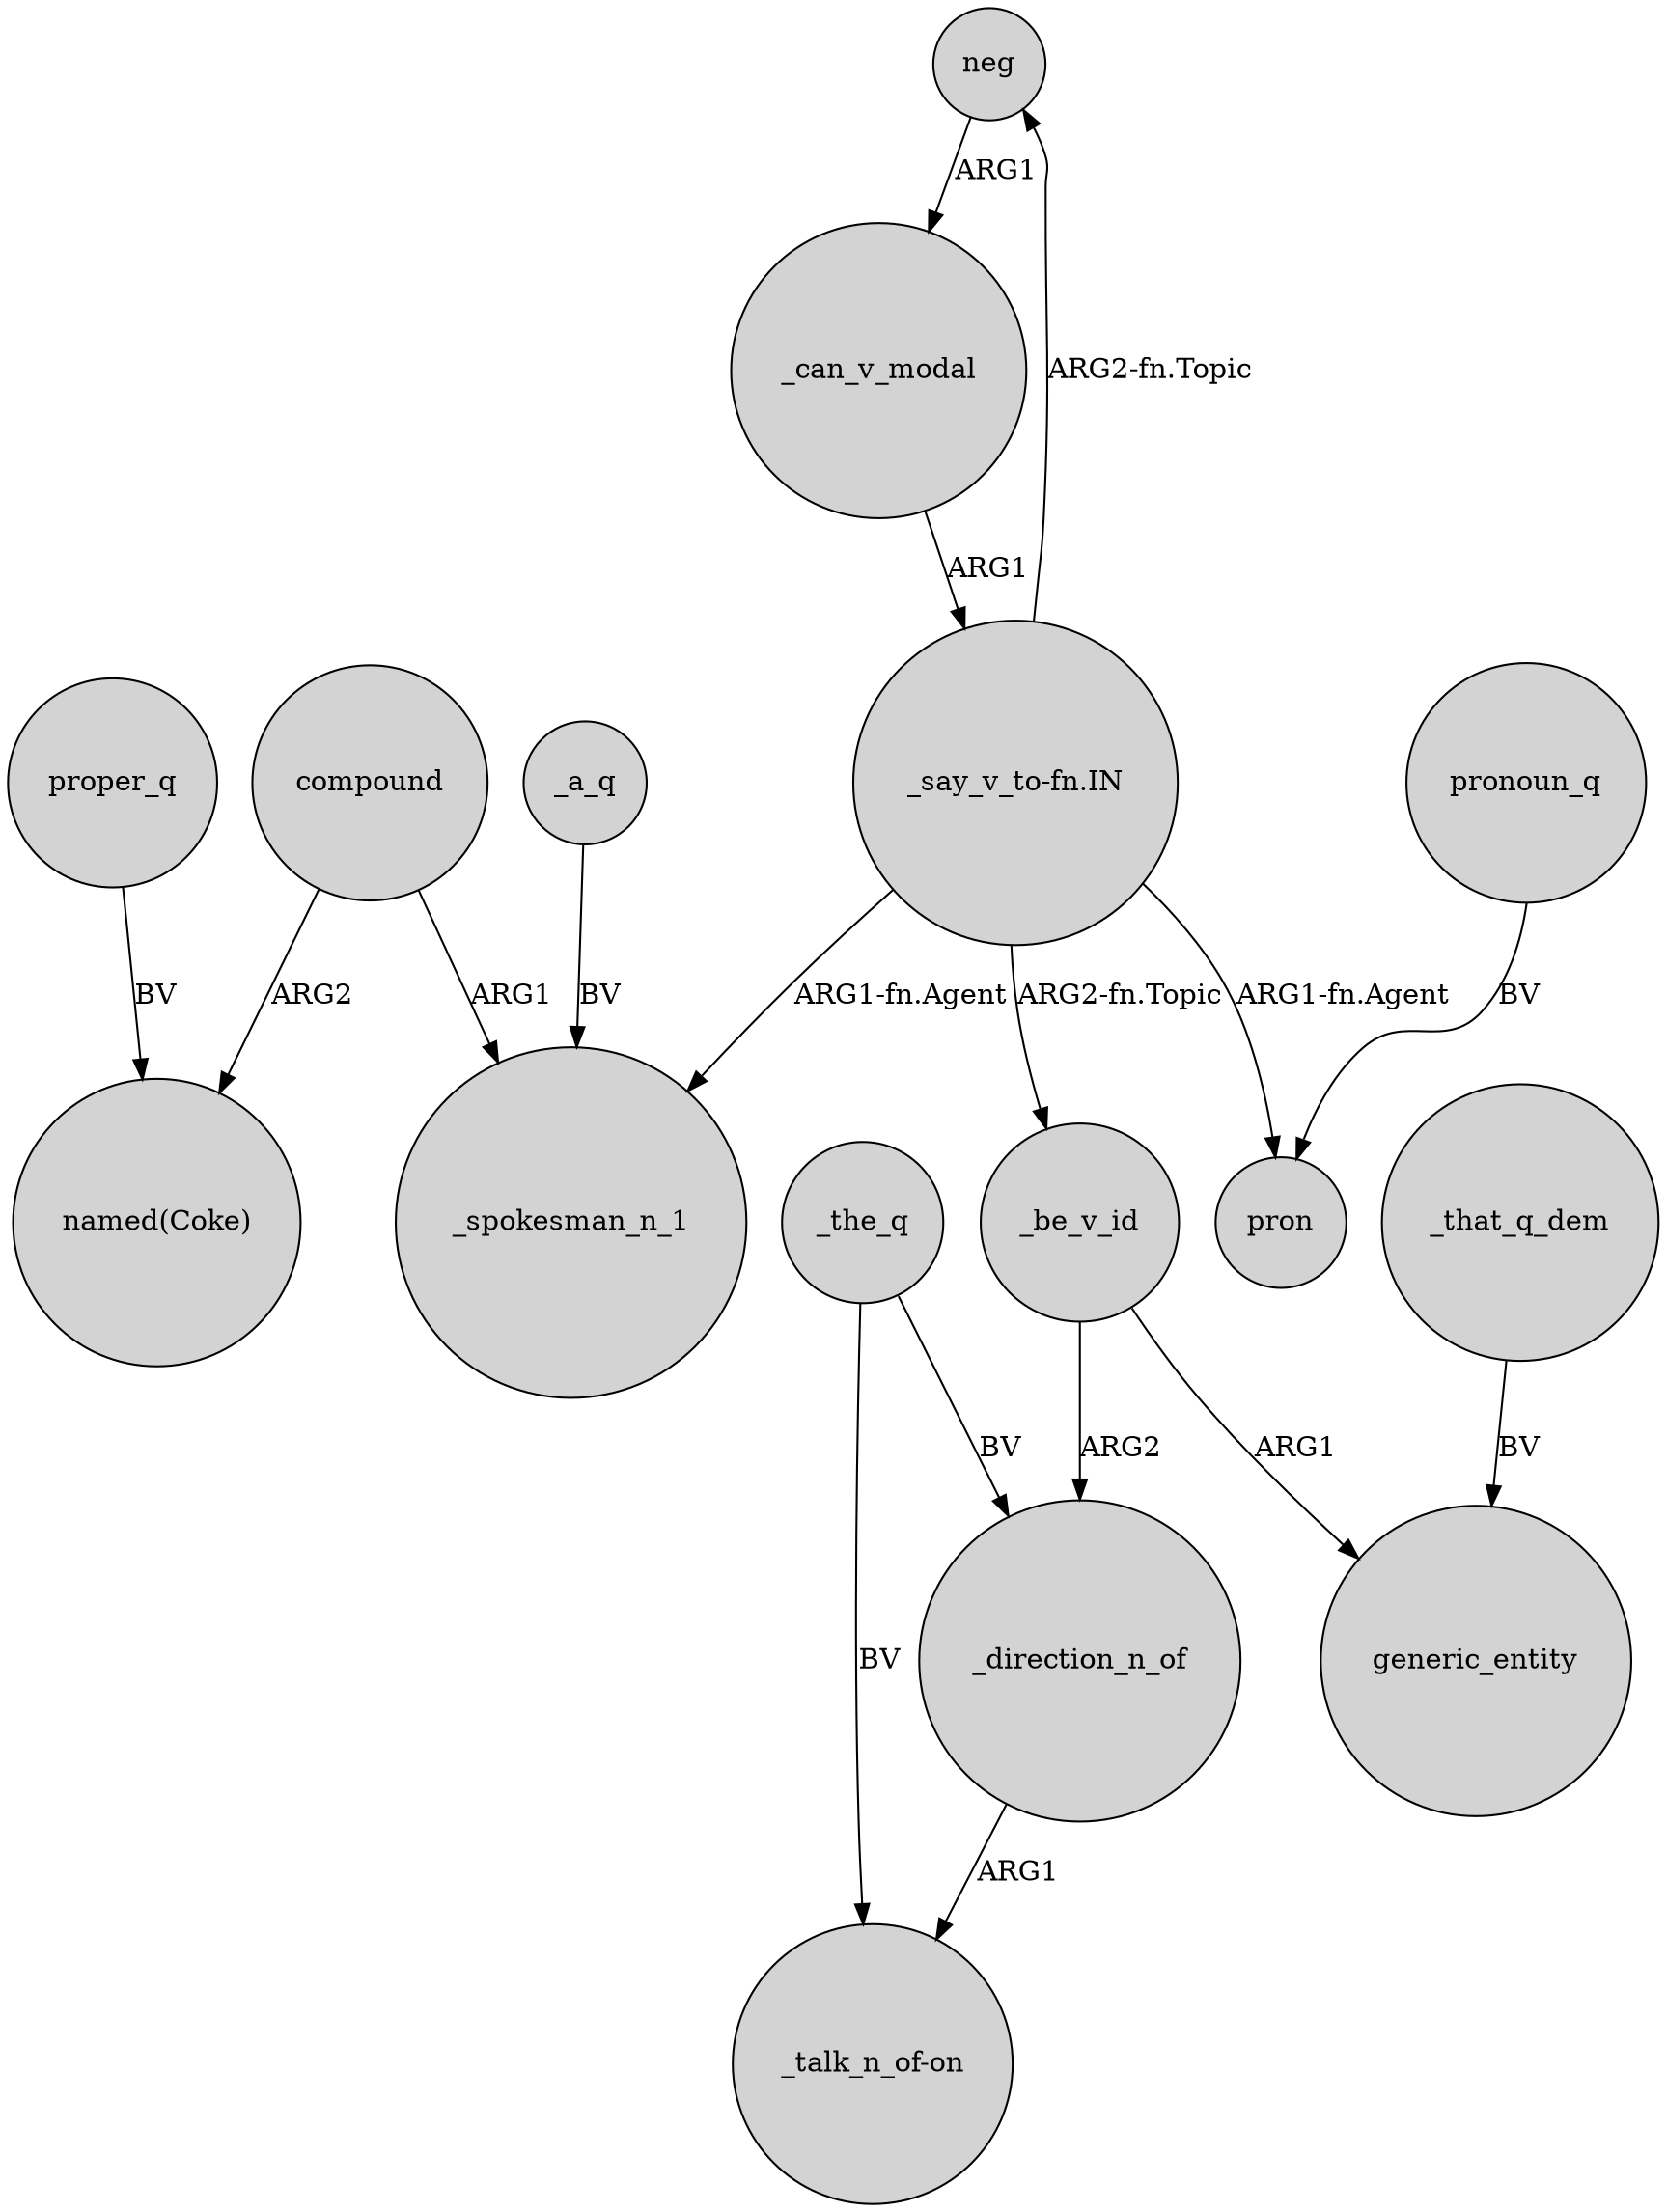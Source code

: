 digraph {
	node [shape=circle style=filled]
	neg -> _can_v_modal [label=ARG1]
	_can_v_modal -> "_say_v_to-fn.IN" [label=ARG1]
	compound -> _spokesman_n_1 [label=ARG1]
	"_say_v_to-fn.IN" -> neg [label="ARG2-fn.Topic"]
	_the_q -> _direction_n_of [label=BV]
	_be_v_id -> generic_entity [label=ARG1]
	_a_q -> _spokesman_n_1 [label=BV]
	_direction_n_of -> "_talk_n_of-on" [label=ARG1]
	proper_q -> "named(Coke)" [label=BV]
	compound -> "named(Coke)" [label=ARG2]
	_that_q_dem -> generic_entity [label=BV]
	_be_v_id -> _direction_n_of [label=ARG2]
	"_say_v_to-fn.IN" -> _be_v_id [label="ARG2-fn.Topic"]
	"_say_v_to-fn.IN" -> _spokesman_n_1 [label="ARG1-fn.Agent"]
	_the_q -> "_talk_n_of-on" [label=BV]
	"_say_v_to-fn.IN" -> pron [label="ARG1-fn.Agent"]
	pronoun_q -> pron [label=BV]
}
